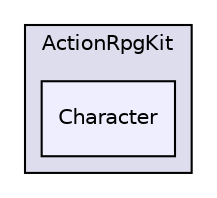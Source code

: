 digraph "Character" {
  compound=true
  node [ fontsize="10", fontname="Helvetica"];
  edge [ labelfontsize="10", labelfontname="Helvetica"];
  subgraph clusterdir_9ecb837a21b60474ce98456d518a780a {
    graph [ bgcolor="#ddddee", pencolor="black", label="ActionRpgKit" fontname="Helvetica", fontsize="10", URL="dir_9ecb837a21b60474ce98456d518a780a.xhtml"]
  dir_5b63fb5974cb1ed5868418ec510a1c8d [shape=box, label="Character", style="filled", fillcolor="#eeeeff", pencolor="black", URL="dir_5b63fb5974cb1ed5868418ec510a1c8d.xhtml"];
  }
}

